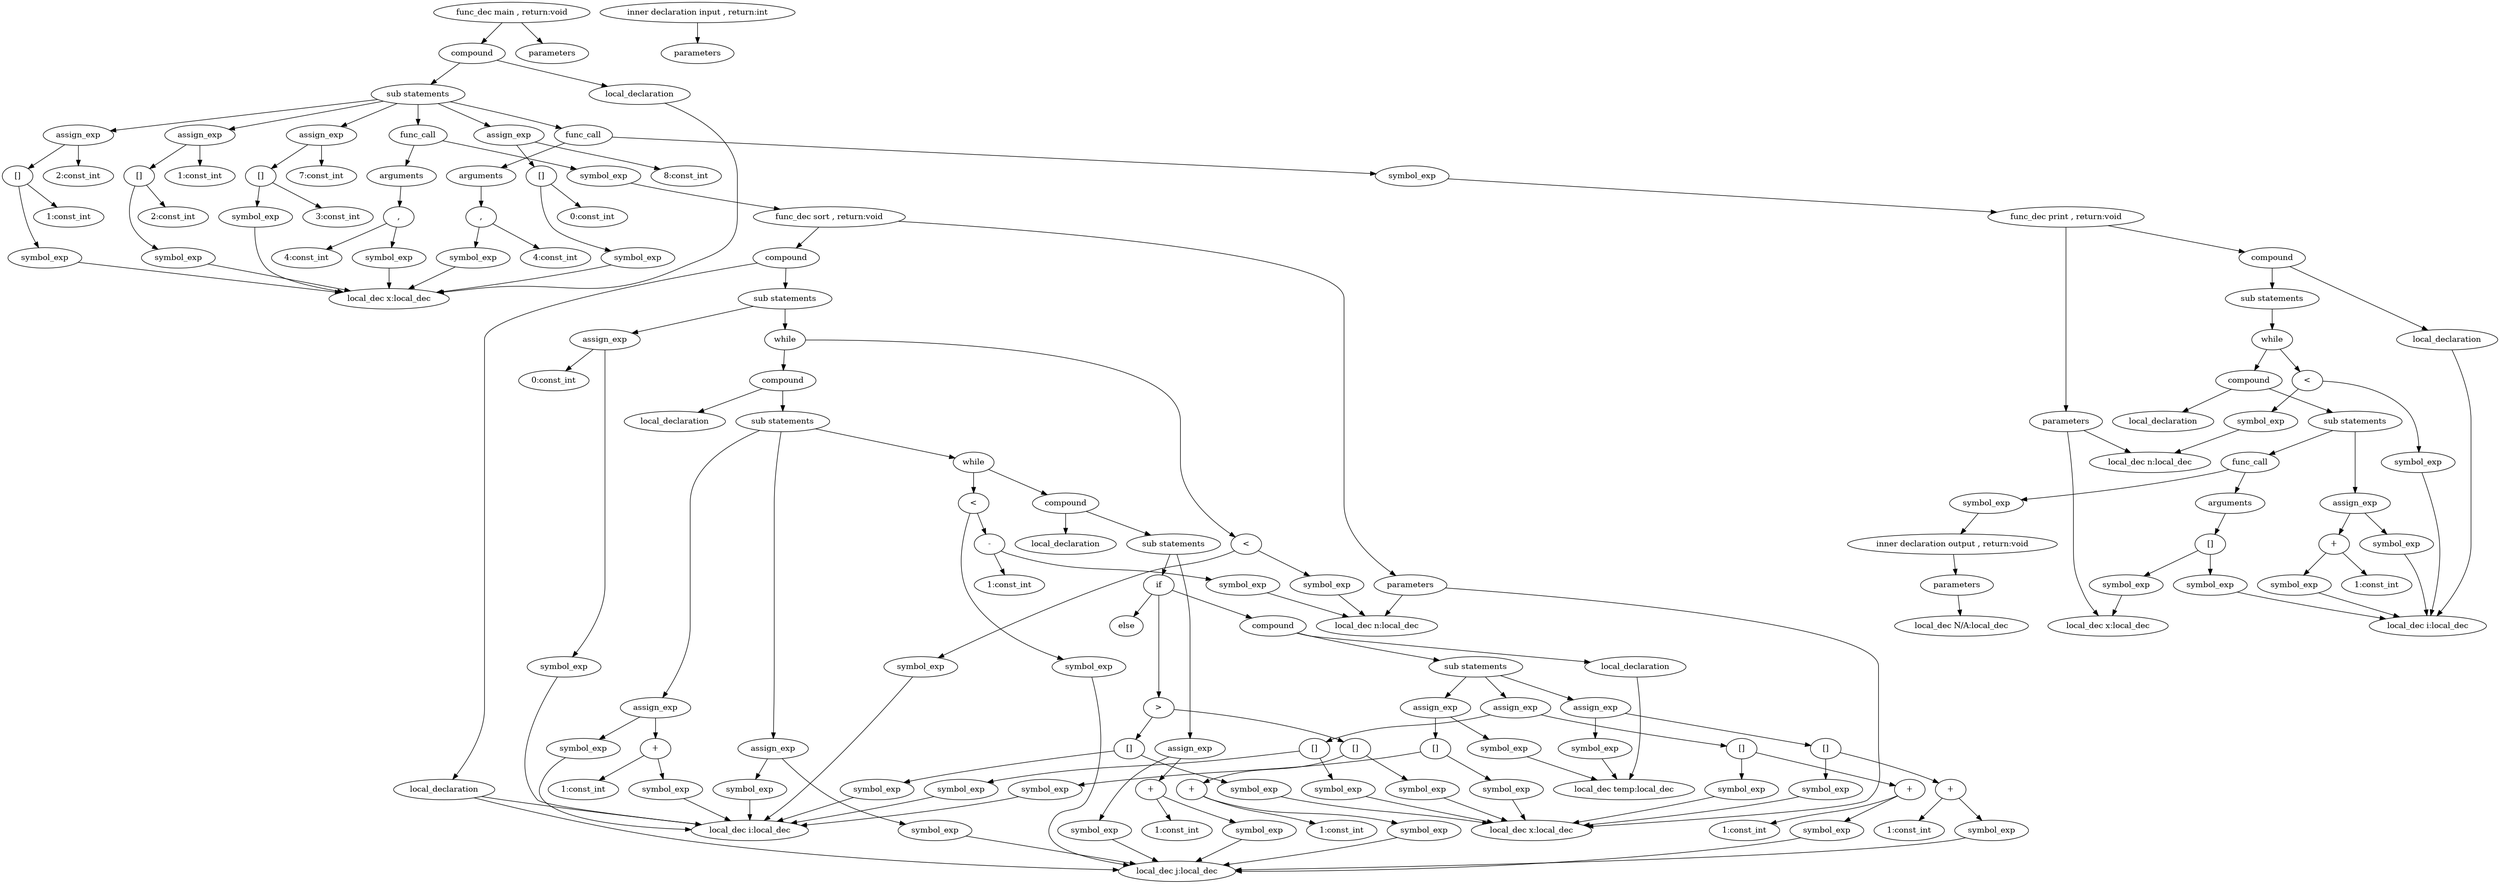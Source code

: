 @startdot
digraph G {
_node1[label="inner declaration output , return:void"]
_node1parameters[label="parameters"]
_node2[label="local_dec N/A:local_dec"]
_node3[label="inner declaration input , return:int"]
_node3parameters[label="parameters"]
_node4[label="func_dec sort , return:void"]
_node5[label="compound"]
_node5local_declaration[label="local_declaration"]
_node5sub_statements[label="sub statements"]
_node6[label="local_dec i:local_dec"]
_node7[label="local_dec j:local_dec"]
_node8[label="assign_exp"]
_node9[label="symbol_exp"]
_node10[label="0:const_int"]
_node11[label="while"]
_node12[label="<"]
_node13[label="symbol_exp"]
_node14[label="symbol_exp"]
_node15[label="local_dec n:local_dec"]
_node16[label="compound"]
_node16local_declaration[label="local_declaration"]
_node16sub_statements[label="sub statements"]
_node17[label="assign_exp"]
_node18[label="symbol_exp"]
_node19[label="symbol_exp"]
_node20[label="while"]
_node21[label="<"]
_node22[label="symbol_exp"]
_node23[label="-"]
_node24[label="symbol_exp"]
_node25[label="1:const_int"]
_node26[label="compound"]
_node26local_declaration[label="local_declaration"]
_node26sub_statements[label="sub statements"]
_node27[label="if"]
_node28[label=">"]
_node29[label="[]"]
_node30[label="symbol_exp"]
_node31[label="local_dec x:local_dec"]
_node32[label="symbol_exp"]
_node33[label="[]"]
_node34[label="symbol_exp"]
_node35[label="+"]
_node36[label="symbol_exp"]
_node37[label="1:const_int"]
_node38[label="compound"]
_node38local_declaration[label="local_declaration"]
_node38sub_statements[label="sub statements"]
_node39[label="local_dec temp:local_dec"]
_node40[label="assign_exp"]
_node41[label="symbol_exp"]
_node42[label="[]"]
_node43[label="symbol_exp"]
_node44[label="symbol_exp"]
_node45[label="assign_exp"]
_node46[label="[]"]
_node47[label="symbol_exp"]
_node48[label="symbol_exp"]
_node49[label="[]"]
_node50[label="symbol_exp"]
_node51[label="+"]
_node52[label="symbol_exp"]
_node53[label="1:const_int"]
_node54[label="assign_exp"]
_node55[label="[]"]
_node56[label="symbol_exp"]
_node57[label="+"]
_node58[label="symbol_exp"]
_node59[label="1:const_int"]
_node60[label="symbol_exp"]
_node27_else[label="else"]
_node61[label="assign_exp"]
_node62[label="symbol_exp"]
_node63[label="+"]
_node64[label="symbol_exp"]
_node65[label="1:const_int"]
_node66[label="assign_exp"]
_node67[label="symbol_exp"]
_node68[label="+"]
_node69[label="symbol_exp"]
_node70[label="1:const_int"]
_node4_parameters[label="parameters"]
_node31[label="local_dec x:local_dec"]
_node15[label="local_dec n:local_dec"]
_node73[label="func_dec print , return:void"]
_node74[label="compound"]
_node74local_declaration[label="local_declaration"]
_node74sub_statements[label="sub statements"]
_node75[label="local_dec i:local_dec"]
_node76[label="while"]
_node77[label="<"]
_node78[label="symbol_exp"]
_node79[label="symbol_exp"]
_node80[label="local_dec n:local_dec"]
_node81[label="compound"]
_node81local_declaration[label="local_declaration"]
_node81sub_statements[label="sub statements"]
_node82[label="func_call"]
_node83[label="symbol_exp"]
_node82_arguments[label="arguments"]
_node84[label="[]"]
_node85[label="symbol_exp"]
_node86[label="local_dec x:local_dec"]
_node87[label="symbol_exp"]
_node88[label="assign_exp"]
_node89[label="symbol_exp"]
_node90[label="+"]
_node91[label="symbol_exp"]
_node92[label="1:const_int"]
_node73_parameters[label="parameters"]
_node86[label="local_dec x:local_dec"]
_node80[label="local_dec n:local_dec"]
_node95[label="func_dec main , return:void"]
_node96[label="compound"]
_node96local_declaration[label="local_declaration"]
_node96sub_statements[label="sub statements"]
_node97[label="local_dec x:local_dec"]
_node98[label="assign_exp"]
_node99[label="[]"]
_node100[label="symbol_exp"]
_node101[label="0:const_int"]
_node102[label="8:const_int"]
_node103[label="assign_exp"]
_node104[label="[]"]
_node105[label="symbol_exp"]
_node106[label="1:const_int"]
_node107[label="2:const_int"]
_node108[label="assign_exp"]
_node109[label="[]"]
_node110[label="symbol_exp"]
_node111[label="2:const_int"]
_node112[label="1:const_int"]
_node113[label="assign_exp"]
_node114[label="[]"]
_node115[label="symbol_exp"]
_node116[label="3:const_int"]
_node117[label="7:const_int"]
_node118[label="func_call"]
_node119[label="symbol_exp"]
_node118_arguments[label="arguments"]
_node120[label=","]
_node121[label="symbol_exp"]
_node122[label="4:const_int"]
_node123[label="func_call"]
_node124[label="symbol_exp"]
_node123_arguments[label="arguments"]
_node125[label=","]
_node126[label="symbol_exp"]
_node127[label="4:const_int"]
_node95_parameters[label="parameters"]
_node1->_node1parameters
_node1parameters->_node2
_node3->_node3parameters
_node5->_node5local_declaration
_node5->_node5sub_statements
_node5local_declaration->_node6
_node5local_declaration->_node7
_node9->_node6
_node8->_node9
_node8->_node10
_node5sub_statements->_node8
_node13->_node6
_node14->_node15
_node12->_node13
_node12->_node14
_node16->_node16local_declaration
_node16->_node16sub_statements
_node18->_node7
_node19->_node6
_node17->_node18
_node17->_node19
_node16sub_statements->_node17
_node22->_node7
_node24->_node15
_node23->_node24
_node23->_node25
_node21->_node22
_node21->_node23
_node26->_node26local_declaration
_node26->_node26sub_statements
_node30->_node31
_node32->_node6
_node29->_node30
_node29->_node32
_node34->_node31
_node36->_node7
_node35->_node36
_node35->_node37
_node33->_node34
_node33->_node35
_node28->_node29
_node28->_node33
_node38->_node38local_declaration
_node38->_node38sub_statements
_node38local_declaration->_node39
_node41->_node39
_node43->_node31
_node44->_node6
_node42->_node43
_node42->_node44
_node40->_node41
_node40->_node42
_node38sub_statements->_node40
_node47->_node31
_node48->_node6
_node46->_node47
_node46->_node48
_node50->_node31
_node52->_node7
_node51->_node52
_node51->_node53
_node49->_node50
_node49->_node51
_node45->_node46
_node45->_node49
_node38sub_statements->_node45
_node56->_node31
_node58->_node7
_node57->_node58
_node57->_node59
_node55->_node56
_node55->_node57
_node60->_node39
_node54->_node55
_node54->_node60
_node38sub_statements->_node54
_node27->_node27_else
_node27->_node28
_node27->_node38
_node26sub_statements->_node27
_node62->_node7
_node64->_node7
_node63->_node64
_node63->_node65
_node61->_node62
_node61->_node63
_node26sub_statements->_node61
_node20->_node21
_node20->_node26
_node16sub_statements->_node20
_node67->_node6
_node69->_node6
_node68->_node69
_node68->_node70
_node66->_node67
_node66->_node68
_node16sub_statements->_node66
_node11->_node12
_node11->_node16
_node5sub_statements->_node11
_node4->_node5
_node4->_node4_parameters
_node4_parameters->_node31
_node4_parameters->_node15
_node74->_node74local_declaration
_node74->_node74sub_statements
_node74local_declaration->_node75
_node78->_node75
_node79->_node80
_node77->_node78
_node77->_node79
_node81->_node81local_declaration
_node81->_node81sub_statements
_node83->_node1
_node82->_node83
_node82->_node82_arguments
_node85->_node86
_node87->_node75
_node84->_node85
_node84->_node87
_node82_arguments->_node84
_node81sub_statements->_node82
_node89->_node75
_node91->_node75
_node90->_node91
_node90->_node92
_node88->_node89
_node88->_node90
_node81sub_statements->_node88
_node76->_node77
_node76->_node81
_node74sub_statements->_node76
_node73->_node74
_node73->_node73_parameters
_node73_parameters->_node86
_node73_parameters->_node80
_node96->_node96local_declaration
_node96->_node96sub_statements
_node96local_declaration->_node97
_node100->_node97
_node99->_node100
_node99->_node101
_node98->_node99
_node98->_node102
_node96sub_statements->_node98
_node105->_node97
_node104->_node105
_node104->_node106
_node103->_node104
_node103->_node107
_node96sub_statements->_node103
_node110->_node97
_node109->_node110
_node109->_node111
_node108->_node109
_node108->_node112
_node96sub_statements->_node108
_node115->_node97
_node114->_node115
_node114->_node116
_node113->_node114
_node113->_node117
_node96sub_statements->_node113
_node119->_node4
_node118->_node119
_node118->_node118_arguments
_node121->_node97
_node120->_node121
_node120->_node122
_node118_arguments->_node120
_node96sub_statements->_node118
_node124->_node73
_node123->_node124
_node123->_node123_arguments
_node126->_node97
_node125->_node126
_node125->_node127
_node123_arguments->_node125
_node96sub_statements->_node123
_node95->_node96
_node95->_node95_parameters

}
@enddot